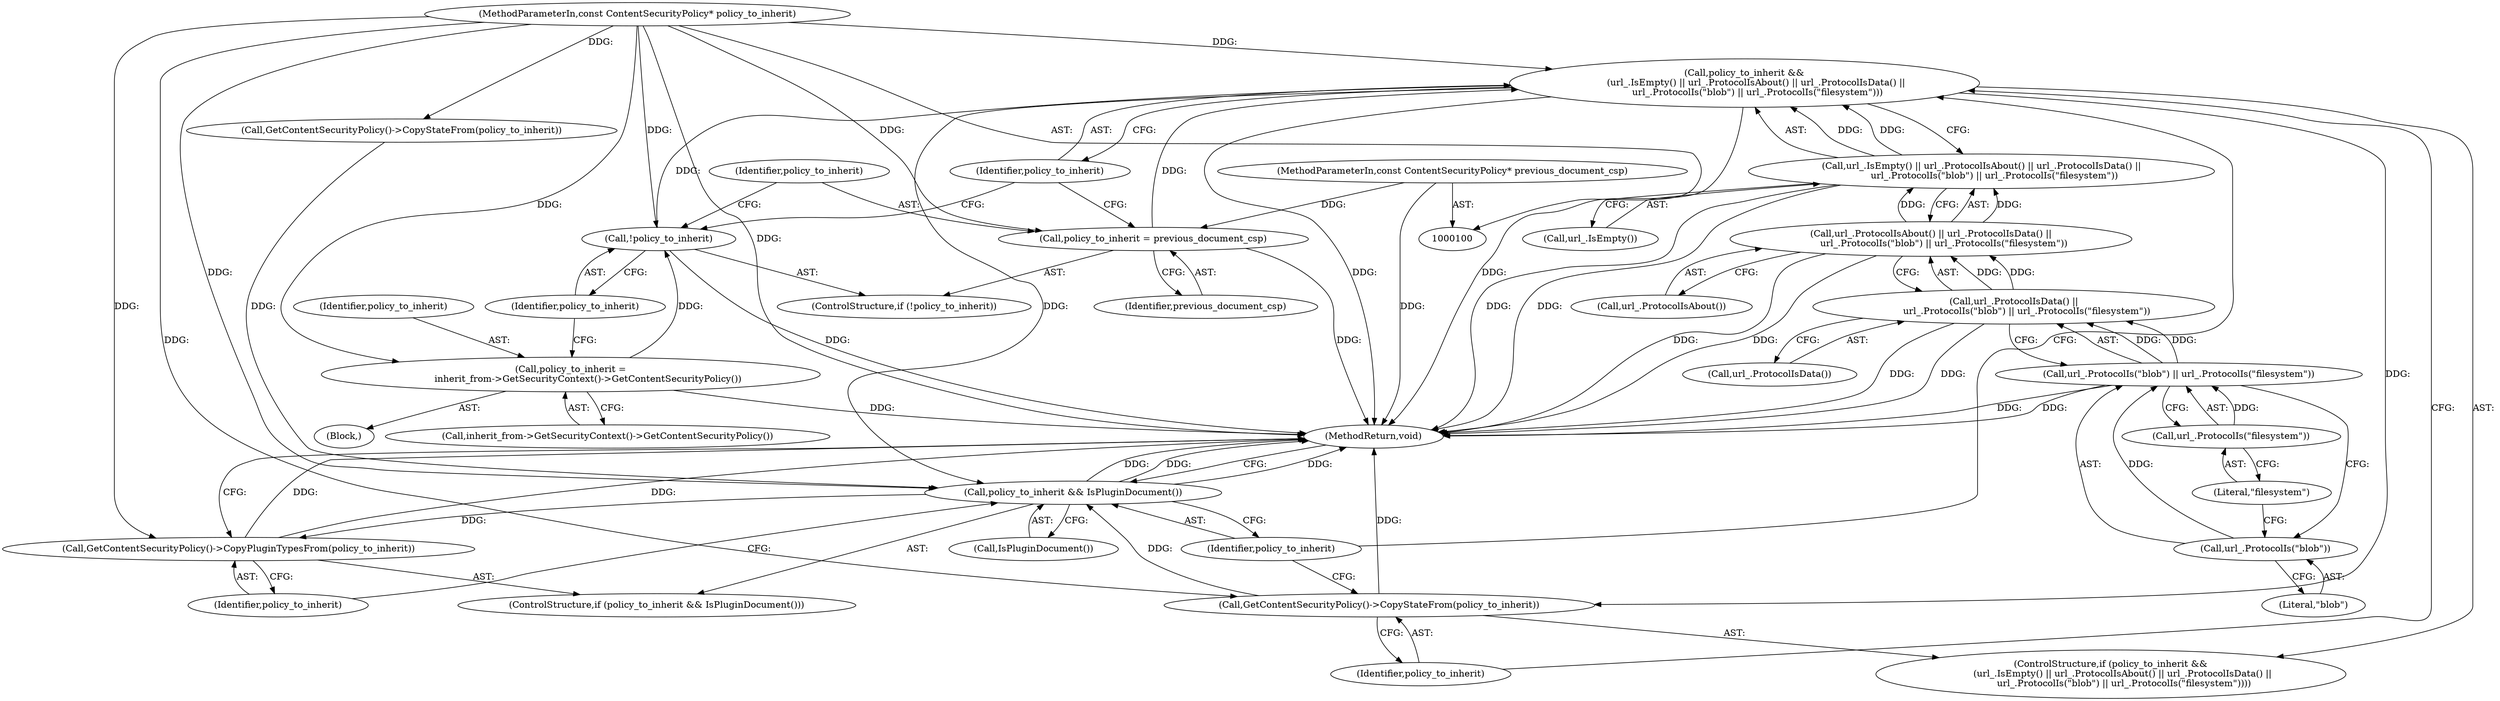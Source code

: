 digraph "1_Chrome_108147dfd1ea159fd3632ef92ccc4ab8952980c7@pointer" {
"1000150" [label="(Call,policy_to_inherit &&\n        (url_.IsEmpty() || url_.ProtocolIsAbout() || url_.ProtocolIsData() ||\n         url_.ProtocolIs(\"blob\") || url_.ProtocolIs(\"filesystem\")))"];
"1000144" [label="(Call,!policy_to_inherit)"];
"1000140" [label="(Call,policy_to_inherit =\n            inherit_from->GetSecurityContext()->GetContentSecurityPolicy())"];
"1000102" [label="(MethodParameterIn,const ContentSecurityPolicy* policy_to_inherit)"];
"1000146" [label="(Call,policy_to_inherit = previous_document_csp)"];
"1000103" [label="(MethodParameterIn,const ContentSecurityPolicy* previous_document_csp)"];
"1000152" [label="(Call,url_.IsEmpty() || url_.ProtocolIsAbout() || url_.ProtocolIsData() ||\n         url_.ProtocolIs(\"blob\") || url_.ProtocolIs(\"filesystem\"))"];
"1000154" [label="(Call,url_.ProtocolIsAbout() || url_.ProtocolIsData() ||\n         url_.ProtocolIs(\"blob\") || url_.ProtocolIs(\"filesystem\"))"];
"1000156" [label="(Call,url_.ProtocolIsData() ||\n         url_.ProtocolIs(\"blob\") || url_.ProtocolIs(\"filesystem\"))"];
"1000158" [label="(Call,url_.ProtocolIs(\"blob\") || url_.ProtocolIs(\"filesystem\"))"];
"1000159" [label="(Call,url_.ProtocolIs(\"blob\"))"];
"1000161" [label="(Call,url_.ProtocolIs(\"filesystem\"))"];
"1000163" [label="(Call,GetContentSecurityPolicy()->CopyStateFrom(policy_to_inherit))"];
"1000166" [label="(Call,policy_to_inherit && IsPluginDocument())"];
"1000169" [label="(Call,GetContentSecurityPolicy()->CopyPluginTypesFrom(policy_to_inherit))"];
"1000166" [label="(Call,policy_to_inherit && IsPluginDocument())"];
"1000160" [label="(Literal,\"blob\")"];
"1000135" [label="(Block,)"];
"1000157" [label="(Call,url_.ProtocolIsData())"];
"1000150" [label="(Call,policy_to_inherit &&\n        (url_.IsEmpty() || url_.ProtocolIsAbout() || url_.ProtocolIsData() ||\n         url_.ProtocolIs(\"blob\") || url_.ProtocolIs(\"filesystem\")))"];
"1000103" [label="(MethodParameterIn,const ContentSecurityPolicy* previous_document_csp)"];
"1000163" [label="(Call,GetContentSecurityPolicy()->CopyStateFrom(policy_to_inherit))"];
"1000146" [label="(Call,policy_to_inherit = previous_document_csp)"];
"1000156" [label="(Call,url_.ProtocolIsData() ||\n         url_.ProtocolIs(\"blob\") || url_.ProtocolIs(\"filesystem\"))"];
"1000158" [label="(Call,url_.ProtocolIs(\"blob\") || url_.ProtocolIs(\"filesystem\"))"];
"1000115" [label="(Call,GetContentSecurityPolicy()->CopyStateFrom(policy_to_inherit))"];
"1000161" [label="(Call,url_.ProtocolIs(\"filesystem\"))"];
"1000142" [label="(Call,inherit_from->GetSecurityContext()->GetContentSecurityPolicy())"];
"1000162" [label="(Literal,\"filesystem\")"];
"1000155" [label="(Call,url_.ProtocolIsAbout())"];
"1000169" [label="(Call,GetContentSecurityPolicy()->CopyPluginTypesFrom(policy_to_inherit))"];
"1000148" [label="(Identifier,previous_document_csp)"];
"1000170" [label="(Identifier,policy_to_inherit)"];
"1000165" [label="(ControlStructure,if (policy_to_inherit && IsPluginDocument()))"];
"1000168" [label="(Call,IsPluginDocument())"];
"1000143" [label="(ControlStructure,if (!policy_to_inherit))"];
"1000140" [label="(Call,policy_to_inherit =\n            inherit_from->GetSecurityContext()->GetContentSecurityPolicy())"];
"1000154" [label="(Call,url_.ProtocolIsAbout() || url_.ProtocolIsData() ||\n         url_.ProtocolIs(\"blob\") || url_.ProtocolIs(\"filesystem\"))"];
"1000167" [label="(Identifier,policy_to_inherit)"];
"1000159" [label="(Call,url_.ProtocolIs(\"blob\"))"];
"1000149" [label="(ControlStructure,if (policy_to_inherit &&\n        (url_.IsEmpty() || url_.ProtocolIsAbout() || url_.ProtocolIsData() ||\n         url_.ProtocolIs(\"blob\") || url_.ProtocolIs(\"filesystem\"))))"];
"1000102" [label="(MethodParameterIn,const ContentSecurityPolicy* policy_to_inherit)"];
"1000164" [label="(Identifier,policy_to_inherit)"];
"1000141" [label="(Identifier,policy_to_inherit)"];
"1000153" [label="(Call,url_.IsEmpty())"];
"1000151" [label="(Identifier,policy_to_inherit)"];
"1000147" [label="(Identifier,policy_to_inherit)"];
"1000145" [label="(Identifier,policy_to_inherit)"];
"1000152" [label="(Call,url_.IsEmpty() || url_.ProtocolIsAbout() || url_.ProtocolIsData() ||\n         url_.ProtocolIs(\"blob\") || url_.ProtocolIs(\"filesystem\"))"];
"1000144" [label="(Call,!policy_to_inherit)"];
"1000171" [label="(MethodReturn,void)"];
"1000150" -> "1000149"  [label="AST: "];
"1000150" -> "1000151"  [label="CFG: "];
"1000150" -> "1000152"  [label="CFG: "];
"1000151" -> "1000150"  [label="AST: "];
"1000152" -> "1000150"  [label="AST: "];
"1000164" -> "1000150"  [label="CFG: "];
"1000167" -> "1000150"  [label="CFG: "];
"1000150" -> "1000171"  [label="DDG: "];
"1000150" -> "1000171"  [label="DDG: "];
"1000144" -> "1000150"  [label="DDG: "];
"1000146" -> "1000150"  [label="DDG: "];
"1000102" -> "1000150"  [label="DDG: "];
"1000152" -> "1000150"  [label="DDG: "];
"1000152" -> "1000150"  [label="DDG: "];
"1000150" -> "1000163"  [label="DDG: "];
"1000150" -> "1000166"  [label="DDG: "];
"1000144" -> "1000143"  [label="AST: "];
"1000144" -> "1000145"  [label="CFG: "];
"1000145" -> "1000144"  [label="AST: "];
"1000147" -> "1000144"  [label="CFG: "];
"1000151" -> "1000144"  [label="CFG: "];
"1000144" -> "1000171"  [label="DDG: "];
"1000140" -> "1000144"  [label="DDG: "];
"1000102" -> "1000144"  [label="DDG: "];
"1000140" -> "1000135"  [label="AST: "];
"1000140" -> "1000142"  [label="CFG: "];
"1000141" -> "1000140"  [label="AST: "];
"1000142" -> "1000140"  [label="AST: "];
"1000145" -> "1000140"  [label="CFG: "];
"1000140" -> "1000171"  [label="DDG: "];
"1000102" -> "1000140"  [label="DDG: "];
"1000102" -> "1000100"  [label="AST: "];
"1000102" -> "1000171"  [label="DDG: "];
"1000102" -> "1000115"  [label="DDG: "];
"1000102" -> "1000146"  [label="DDG: "];
"1000102" -> "1000163"  [label="DDG: "];
"1000102" -> "1000166"  [label="DDG: "];
"1000102" -> "1000169"  [label="DDG: "];
"1000146" -> "1000143"  [label="AST: "];
"1000146" -> "1000148"  [label="CFG: "];
"1000147" -> "1000146"  [label="AST: "];
"1000148" -> "1000146"  [label="AST: "];
"1000151" -> "1000146"  [label="CFG: "];
"1000146" -> "1000171"  [label="DDG: "];
"1000103" -> "1000146"  [label="DDG: "];
"1000103" -> "1000100"  [label="AST: "];
"1000103" -> "1000171"  [label="DDG: "];
"1000152" -> "1000153"  [label="CFG: "];
"1000152" -> "1000154"  [label="CFG: "];
"1000153" -> "1000152"  [label="AST: "];
"1000154" -> "1000152"  [label="AST: "];
"1000152" -> "1000171"  [label="DDG: "];
"1000152" -> "1000171"  [label="DDG: "];
"1000154" -> "1000152"  [label="DDG: "];
"1000154" -> "1000152"  [label="DDG: "];
"1000154" -> "1000155"  [label="CFG: "];
"1000154" -> "1000156"  [label="CFG: "];
"1000155" -> "1000154"  [label="AST: "];
"1000156" -> "1000154"  [label="AST: "];
"1000154" -> "1000171"  [label="DDG: "];
"1000154" -> "1000171"  [label="DDG: "];
"1000156" -> "1000154"  [label="DDG: "];
"1000156" -> "1000154"  [label="DDG: "];
"1000156" -> "1000157"  [label="CFG: "];
"1000156" -> "1000158"  [label="CFG: "];
"1000157" -> "1000156"  [label="AST: "];
"1000158" -> "1000156"  [label="AST: "];
"1000156" -> "1000171"  [label="DDG: "];
"1000156" -> "1000171"  [label="DDG: "];
"1000158" -> "1000156"  [label="DDG: "];
"1000158" -> "1000156"  [label="DDG: "];
"1000158" -> "1000159"  [label="CFG: "];
"1000158" -> "1000161"  [label="CFG: "];
"1000159" -> "1000158"  [label="AST: "];
"1000161" -> "1000158"  [label="AST: "];
"1000158" -> "1000171"  [label="DDG: "];
"1000158" -> "1000171"  [label="DDG: "];
"1000159" -> "1000158"  [label="DDG: "];
"1000161" -> "1000158"  [label="DDG: "];
"1000159" -> "1000160"  [label="CFG: "];
"1000160" -> "1000159"  [label="AST: "];
"1000162" -> "1000159"  [label="CFG: "];
"1000161" -> "1000162"  [label="CFG: "];
"1000162" -> "1000161"  [label="AST: "];
"1000163" -> "1000149"  [label="AST: "];
"1000163" -> "1000164"  [label="CFG: "];
"1000164" -> "1000163"  [label="AST: "];
"1000167" -> "1000163"  [label="CFG: "];
"1000163" -> "1000171"  [label="DDG: "];
"1000163" -> "1000166"  [label="DDG: "];
"1000166" -> "1000165"  [label="AST: "];
"1000166" -> "1000167"  [label="CFG: "];
"1000166" -> "1000168"  [label="CFG: "];
"1000167" -> "1000166"  [label="AST: "];
"1000168" -> "1000166"  [label="AST: "];
"1000170" -> "1000166"  [label="CFG: "];
"1000171" -> "1000166"  [label="CFG: "];
"1000166" -> "1000171"  [label="DDG: "];
"1000166" -> "1000171"  [label="DDG: "];
"1000166" -> "1000171"  [label="DDG: "];
"1000115" -> "1000166"  [label="DDG: "];
"1000166" -> "1000169"  [label="DDG: "];
"1000169" -> "1000165"  [label="AST: "];
"1000169" -> "1000170"  [label="CFG: "];
"1000170" -> "1000169"  [label="AST: "];
"1000171" -> "1000169"  [label="CFG: "];
"1000169" -> "1000171"  [label="DDG: "];
"1000169" -> "1000171"  [label="DDG: "];
}
